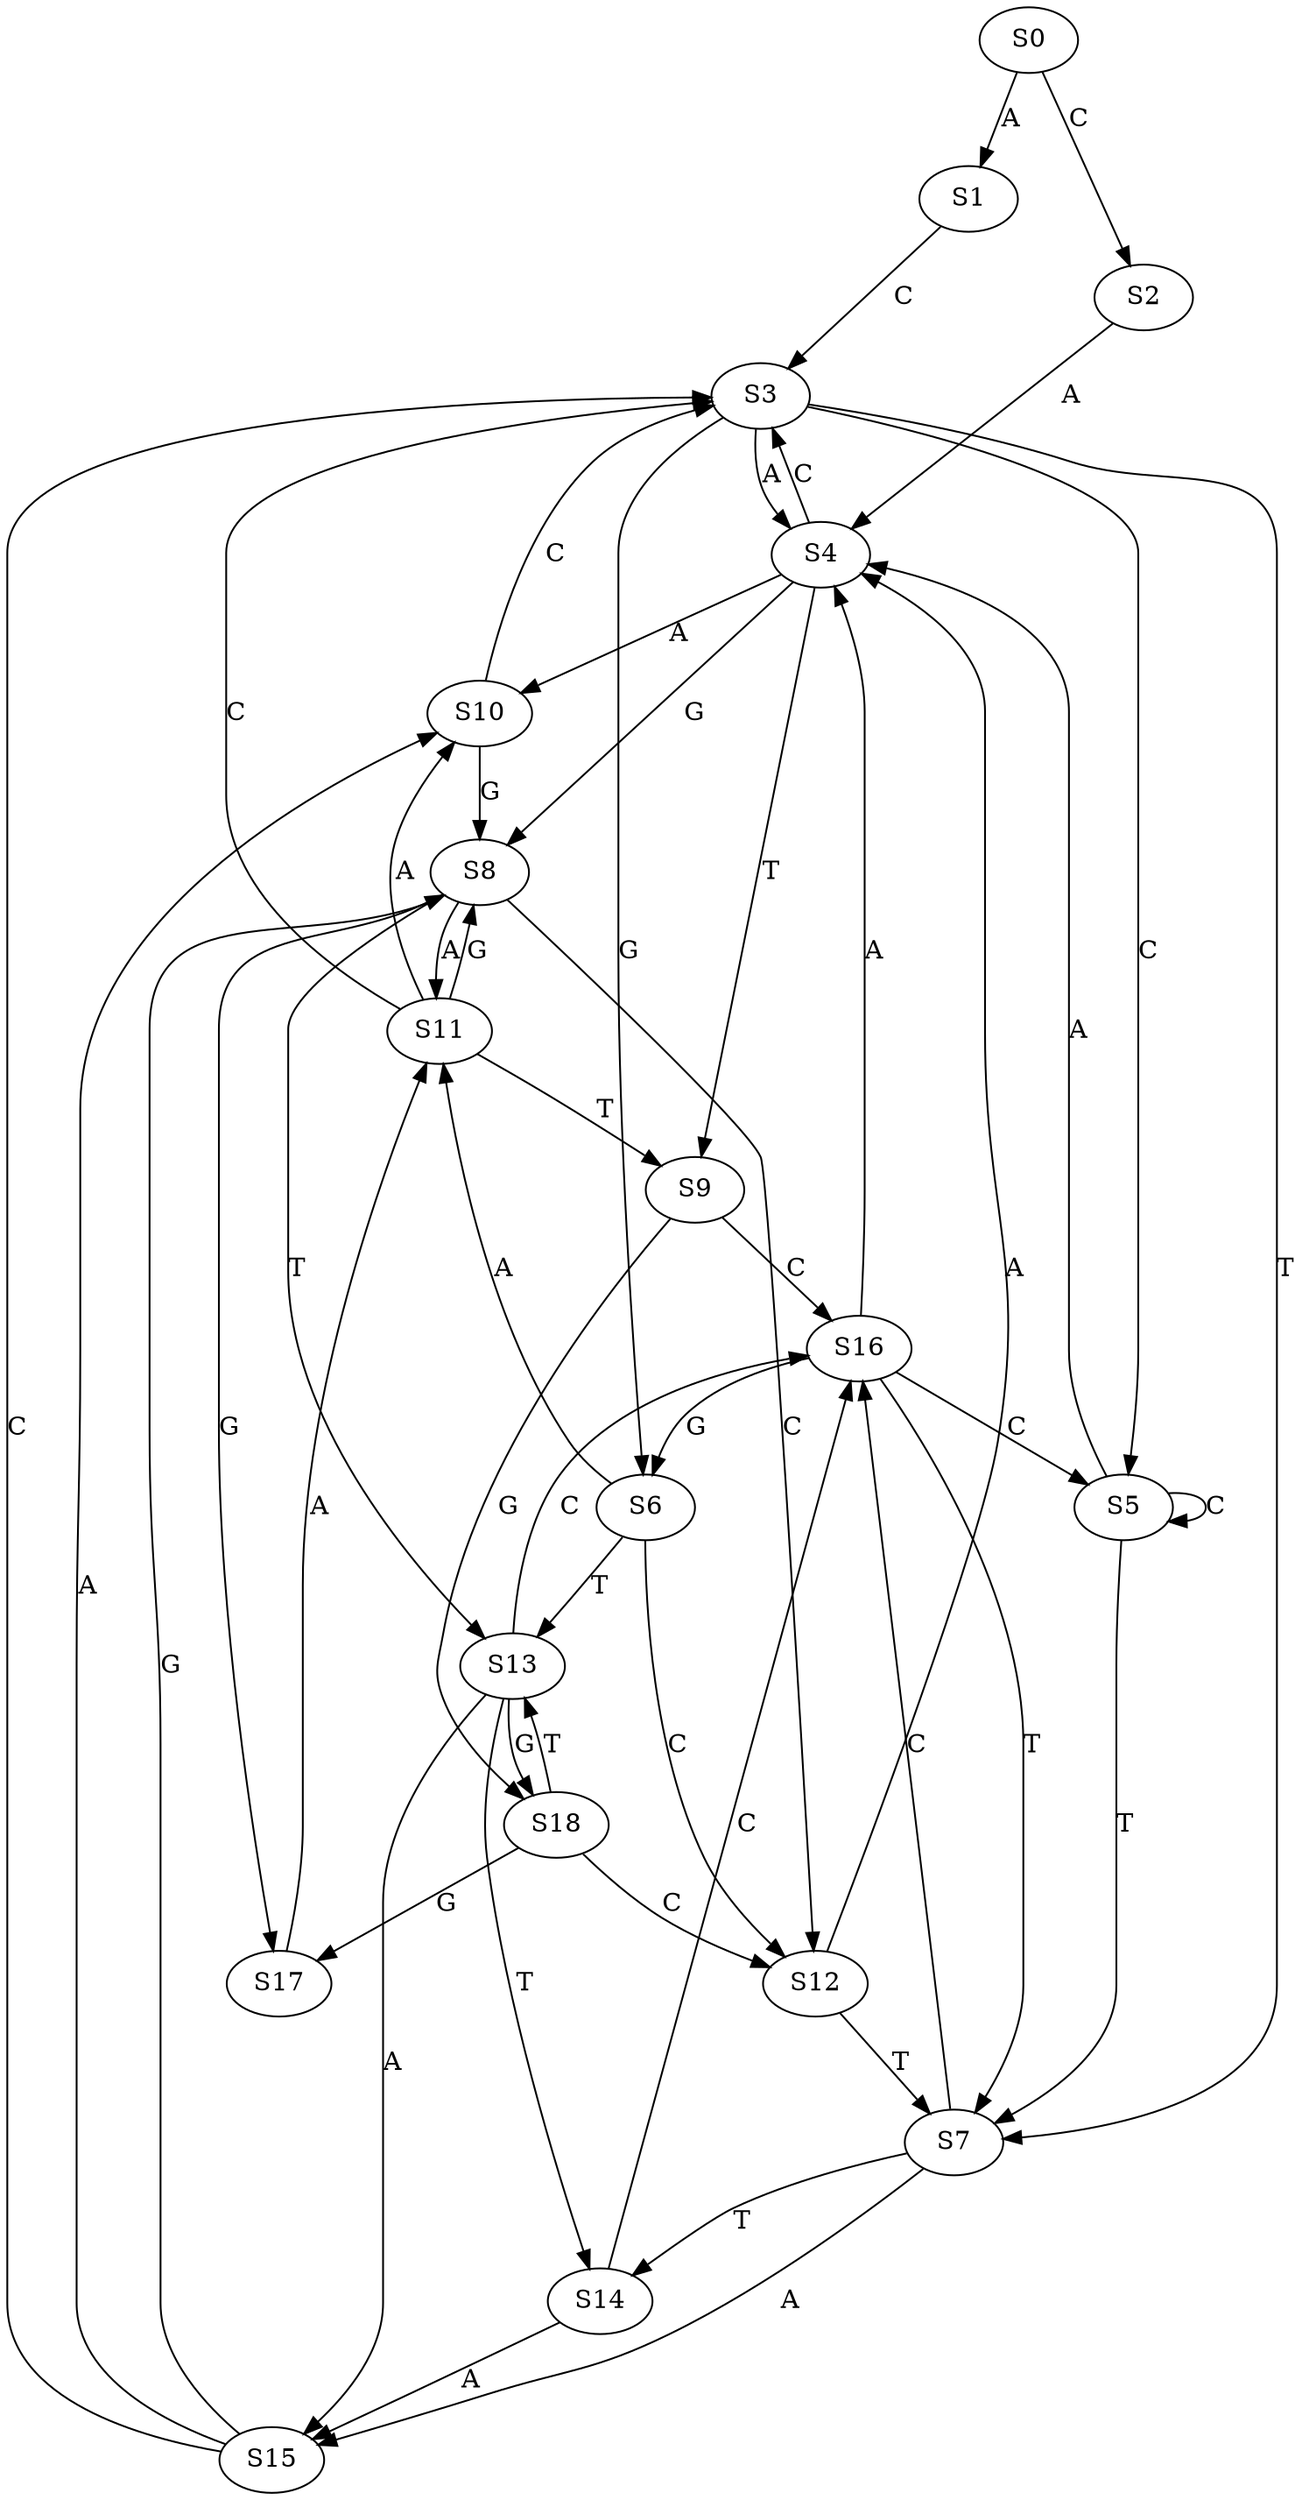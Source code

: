 strict digraph  {
	S0 -> S1 [ label = A ];
	S0 -> S2 [ label = C ];
	S1 -> S3 [ label = C ];
	S2 -> S4 [ label = A ];
	S3 -> S5 [ label = C ];
	S3 -> S6 [ label = G ];
	S3 -> S4 [ label = A ];
	S3 -> S7 [ label = T ];
	S4 -> S8 [ label = G ];
	S4 -> S9 [ label = T ];
	S4 -> S10 [ label = A ];
	S4 -> S3 [ label = C ];
	S5 -> S4 [ label = A ];
	S5 -> S7 [ label = T ];
	S5 -> S5 [ label = C ];
	S6 -> S11 [ label = A ];
	S6 -> S12 [ label = C ];
	S6 -> S13 [ label = T ];
	S7 -> S14 [ label = T ];
	S7 -> S15 [ label = A ];
	S7 -> S16 [ label = C ];
	S8 -> S13 [ label = T ];
	S8 -> S12 [ label = C ];
	S8 -> S11 [ label = A ];
	S8 -> S17 [ label = G ];
	S9 -> S18 [ label = G ];
	S9 -> S16 [ label = C ];
	S10 -> S8 [ label = G ];
	S10 -> S3 [ label = C ];
	S11 -> S10 [ label = A ];
	S11 -> S3 [ label = C ];
	S11 -> S9 [ label = T ];
	S11 -> S8 [ label = G ];
	S12 -> S4 [ label = A ];
	S12 -> S7 [ label = T ];
	S13 -> S16 [ label = C ];
	S13 -> S14 [ label = T ];
	S13 -> S15 [ label = A ];
	S13 -> S18 [ label = G ];
	S14 -> S15 [ label = A ];
	S14 -> S16 [ label = C ];
	S15 -> S8 [ label = G ];
	S15 -> S3 [ label = C ];
	S15 -> S10 [ label = A ];
	S16 -> S4 [ label = A ];
	S16 -> S5 [ label = C ];
	S16 -> S6 [ label = G ];
	S16 -> S7 [ label = T ];
	S17 -> S11 [ label = A ];
	S18 -> S12 [ label = C ];
	S18 -> S17 [ label = G ];
	S18 -> S13 [ label = T ];
}
